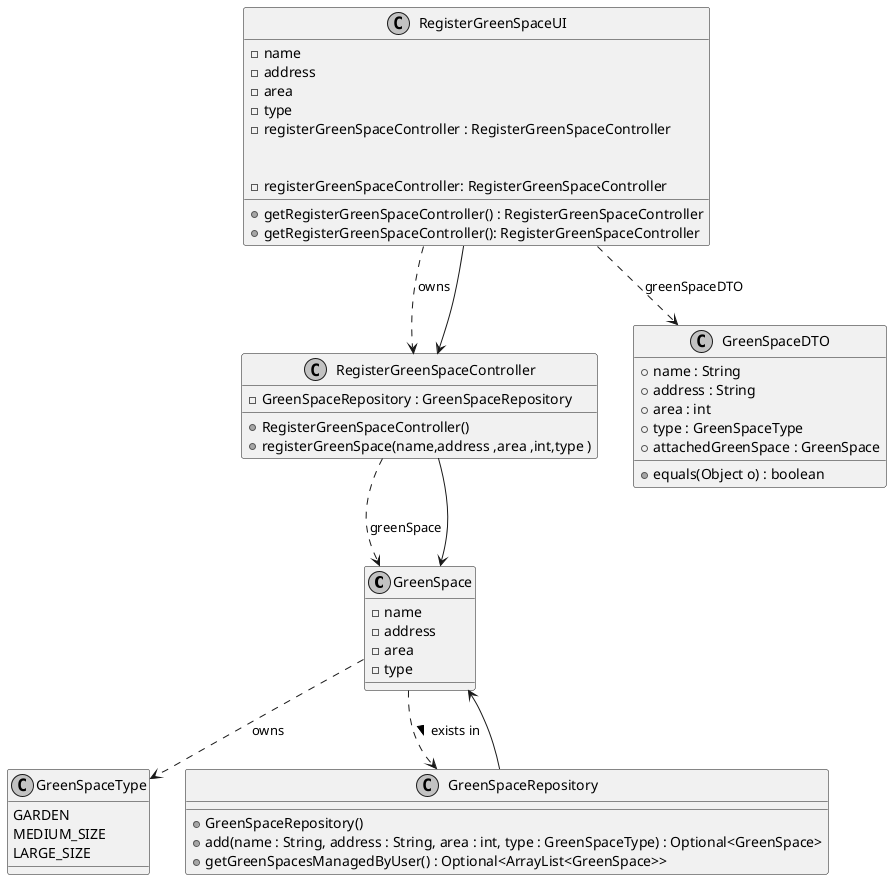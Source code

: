 @startuml
skinparam monochrome true
skinparam packageStyle rectangle
skinparam shadowing false
skinparam linetype polyline
skinparam linetype orto



class "GreenSpace" {
    -name
    -address
    -area
    -type

}

class "GreenSpaceType" {
    GARDEN
    MEDIUM_SIZE
    LARGE_SIZE
}

class "RegisterGreenSpaceController" {
    -GreenSpaceRepository : GreenSpaceRepository
    +RegisterGreenSpaceController()
    +registerGreenSpace(name,address ,area ,int,type )
}

class "GreenSpaceRepository" {

    +GreenSpaceRepository()
    +add(name : String, address : String, area : int, type : GreenSpaceType) : Optional<GreenSpace>
    +getGreenSpacesManagedByUser() : Optional<ArrayList<GreenSpace>>
}

class "GreenSpaceDTO" {
    +name : String
    +address : String
    +area : int
    +type : GreenSpaceType
    +attachedGreenSpace : GreenSpace
    +equals(Object o) : boolean
}



class "RegisterGreenSpaceUI" {
    -name
    -address
    -area
    -type
    -registerGreenSpaceController : RegisterGreenSpaceController
    +getRegisterGreenSpaceController() : RegisterGreenSpaceController

}



class RegisterGreenSpaceUI {

    - registerGreenSpaceController: RegisterGreenSpaceController

    + getRegisterGreenSpaceController(): RegisterGreenSpaceController

}


RegisterGreenSpaceController ..> GreenSpace : greenSpace
GreenSpace ..> GreenSpaceRepository : exists in >
RegisterGreenSpaceUI ..> RegisterGreenSpaceController : owns
RegisterGreenSpaceUI ..> GreenSpaceDTO : greenSpaceDTO
GreenSpace ..> GreenSpaceType : owns
RegisterGreenSpaceController --> GreenSpace
GreenSpaceRepository --> GreenSpace
RegisterGreenSpaceUI --> RegisterGreenSpaceController

@enduml
